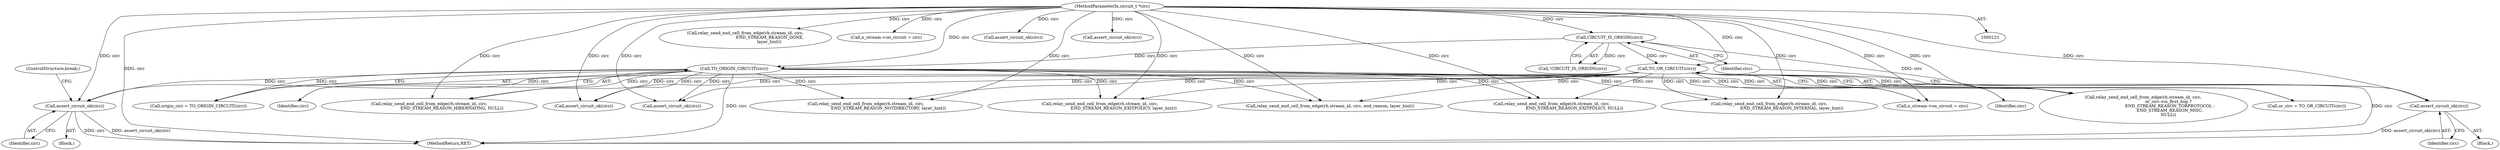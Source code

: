 digraph "0_tor_79b59a2dfcb68897ee89d98587d09e55f07e68d7@API" {
"1000713" [label="(Call,assert_circuit_ok(circ))"];
"1000123" [label="(MethodParameterIn,circuit_t *circ)"];
"1000178" [label="(Call,TO_ORIGIN_CIRCUIT(circ))"];
"1000161" [label="(Call,CIRCUIT_IS_ORIGIN(circ))"];
"1000157" [label="(Call,assert_circuit_ok(circ))"];
"1000166" [label="(Call,TO_OR_CIRCUIT(circ))"];
"1000547" [label="(Call,relay_send_end_cell_from_edge(rh.stream_id, circ,\n                                     END_STREAM_REASON_DONE,\n                                    layer_hint))"];
"1000590" [label="(Call,n_stream->on_circuit = circ)"];
"1000635" [label="(Call,relay_send_end_cell_from_edge(rh.stream_id, circ,\n                                  END_STREAM_REASON_HIBERNATING, NULL))"];
"1000600" [label="(Call,assert_circuit_ok(circ))"];
"1000694" [label="(Call,assert_circuit_ok(circ))"];
"1000569" [label="(Call,assert_circuit_ok(circ))"];
"1000526" [label="(Call,assert_circuit_ok(circ))"];
"1000357" [label="(Call,relay_send_end_cell_from_edge(rh.stream_id, circ,\n                                  END_STREAM_REASON_NOTDIRECTORY, layer_hint))"];
"1000714" [label="(Identifier,circ)"];
"1000124" [label="(Block,)"];
"1000426" [label="(Call,relay_send_end_cell_from_edge(rh.stream_id, circ,\n                                    END_STREAM_REASON_EXITPOLICY, layer_hint))"];
"1000164" [label="(Call,or_circ = TO_OR_CIRCUIT(circ))"];
"1000718" [label="(MethodReturn,RET)"];
"1000254" [label="(Call,relay_send_end_cell_from_edge(rh.stream_id, circ, end_reason, layer_hint))"];
"1000647" [label="(Call,n_stream->on_circuit = circ)"];
"1000167" [label="(Identifier,circ)"];
"1000123" [label="(MethodParameterIn,circuit_t *circ)"];
"1000322" [label="(Call,relay_send_end_cell_from_edge(rh.stream_id, circ,\n                                      or_circ->is_first_hop ?\n                                        END_STREAM_REASON_TORPROTOCOL :\n                                        END_STREAM_REASON_MISC,\n                                      NULL))"];
"1000160" [label="(Call,!CIRCUIT_IS_ORIGIN(circ))"];
"1000713" [label="(Call,assert_circuit_ok(circ))"];
"1000217" [label="(Call,relay_send_end_cell_from_edge(rh.stream_id, circ,\n                                  END_STREAM_REASON_EXITPOLICY, NULL))"];
"1000176" [label="(Call,origin_circ = TO_ORIGIN_CIRCUIT(circ))"];
"1000161" [label="(Call,CIRCUIT_IS_ORIGIN(circ))"];
"1000158" [label="(Identifier,circ)"];
"1000162" [label="(Identifier,circ)"];
"1000166" [label="(Call,TO_OR_CIRCUIT(circ))"];
"1000397" [label="(Call,relay_send_end_cell_from_edge(rh.stream_id, circ,\n                                  END_STREAM_REASON_INTERNAL, layer_hint))"];
"1000178" [label="(Call,TO_ORIGIN_CIRCUIT(circ))"];
"1000179" [label="(Identifier,circ)"];
"1000692" [label="(Block,)"];
"1000157" [label="(Call,assert_circuit_ok(circ))"];
"1000715" [label="(ControlStructure,break;)"];
"1000713" -> "1000692"  [label="AST: "];
"1000713" -> "1000714"  [label="CFG: "];
"1000714" -> "1000713"  [label="AST: "];
"1000715" -> "1000713"  [label="CFG: "];
"1000713" -> "1000718"  [label="DDG: circ"];
"1000713" -> "1000718"  [label="DDG: assert_circuit_ok(circ)"];
"1000123" -> "1000713"  [label="DDG: circ"];
"1000178" -> "1000713"  [label="DDG: circ"];
"1000166" -> "1000713"  [label="DDG: circ"];
"1000123" -> "1000121"  [label="AST: "];
"1000123" -> "1000718"  [label="DDG: circ"];
"1000123" -> "1000157"  [label="DDG: circ"];
"1000123" -> "1000161"  [label="DDG: circ"];
"1000123" -> "1000166"  [label="DDG: circ"];
"1000123" -> "1000178"  [label="DDG: circ"];
"1000123" -> "1000217"  [label="DDG: circ"];
"1000123" -> "1000254"  [label="DDG: circ"];
"1000123" -> "1000322"  [label="DDG: circ"];
"1000123" -> "1000357"  [label="DDG: circ"];
"1000123" -> "1000397"  [label="DDG: circ"];
"1000123" -> "1000426"  [label="DDG: circ"];
"1000123" -> "1000526"  [label="DDG: circ"];
"1000123" -> "1000547"  [label="DDG: circ"];
"1000123" -> "1000569"  [label="DDG: circ"];
"1000123" -> "1000590"  [label="DDG: circ"];
"1000123" -> "1000600"  [label="DDG: circ"];
"1000123" -> "1000635"  [label="DDG: circ"];
"1000123" -> "1000647"  [label="DDG: circ"];
"1000123" -> "1000694"  [label="DDG: circ"];
"1000178" -> "1000176"  [label="AST: "];
"1000178" -> "1000179"  [label="CFG: "];
"1000179" -> "1000178"  [label="AST: "];
"1000176" -> "1000178"  [label="CFG: "];
"1000178" -> "1000718"  [label="DDG: circ"];
"1000178" -> "1000176"  [label="DDG: circ"];
"1000161" -> "1000178"  [label="DDG: circ"];
"1000178" -> "1000217"  [label="DDG: circ"];
"1000178" -> "1000254"  [label="DDG: circ"];
"1000178" -> "1000322"  [label="DDG: circ"];
"1000178" -> "1000357"  [label="DDG: circ"];
"1000178" -> "1000397"  [label="DDG: circ"];
"1000178" -> "1000426"  [label="DDG: circ"];
"1000178" -> "1000526"  [label="DDG: circ"];
"1000178" -> "1000635"  [label="DDG: circ"];
"1000178" -> "1000647"  [label="DDG: circ"];
"1000178" -> "1000694"  [label="DDG: circ"];
"1000161" -> "1000160"  [label="AST: "];
"1000161" -> "1000162"  [label="CFG: "];
"1000162" -> "1000161"  [label="AST: "];
"1000160" -> "1000161"  [label="CFG: "];
"1000161" -> "1000160"  [label="DDG: circ"];
"1000157" -> "1000161"  [label="DDG: circ"];
"1000161" -> "1000166"  [label="DDG: circ"];
"1000157" -> "1000124"  [label="AST: "];
"1000157" -> "1000158"  [label="CFG: "];
"1000158" -> "1000157"  [label="AST: "];
"1000162" -> "1000157"  [label="CFG: "];
"1000157" -> "1000718"  [label="DDG: assert_circuit_ok(circ)"];
"1000166" -> "1000164"  [label="AST: "];
"1000166" -> "1000167"  [label="CFG: "];
"1000167" -> "1000166"  [label="AST: "];
"1000164" -> "1000166"  [label="CFG: "];
"1000166" -> "1000718"  [label="DDG: circ"];
"1000166" -> "1000164"  [label="DDG: circ"];
"1000166" -> "1000217"  [label="DDG: circ"];
"1000166" -> "1000254"  [label="DDG: circ"];
"1000166" -> "1000322"  [label="DDG: circ"];
"1000166" -> "1000357"  [label="DDG: circ"];
"1000166" -> "1000397"  [label="DDG: circ"];
"1000166" -> "1000426"  [label="DDG: circ"];
"1000166" -> "1000526"  [label="DDG: circ"];
"1000166" -> "1000635"  [label="DDG: circ"];
"1000166" -> "1000647"  [label="DDG: circ"];
"1000166" -> "1000694"  [label="DDG: circ"];
}
